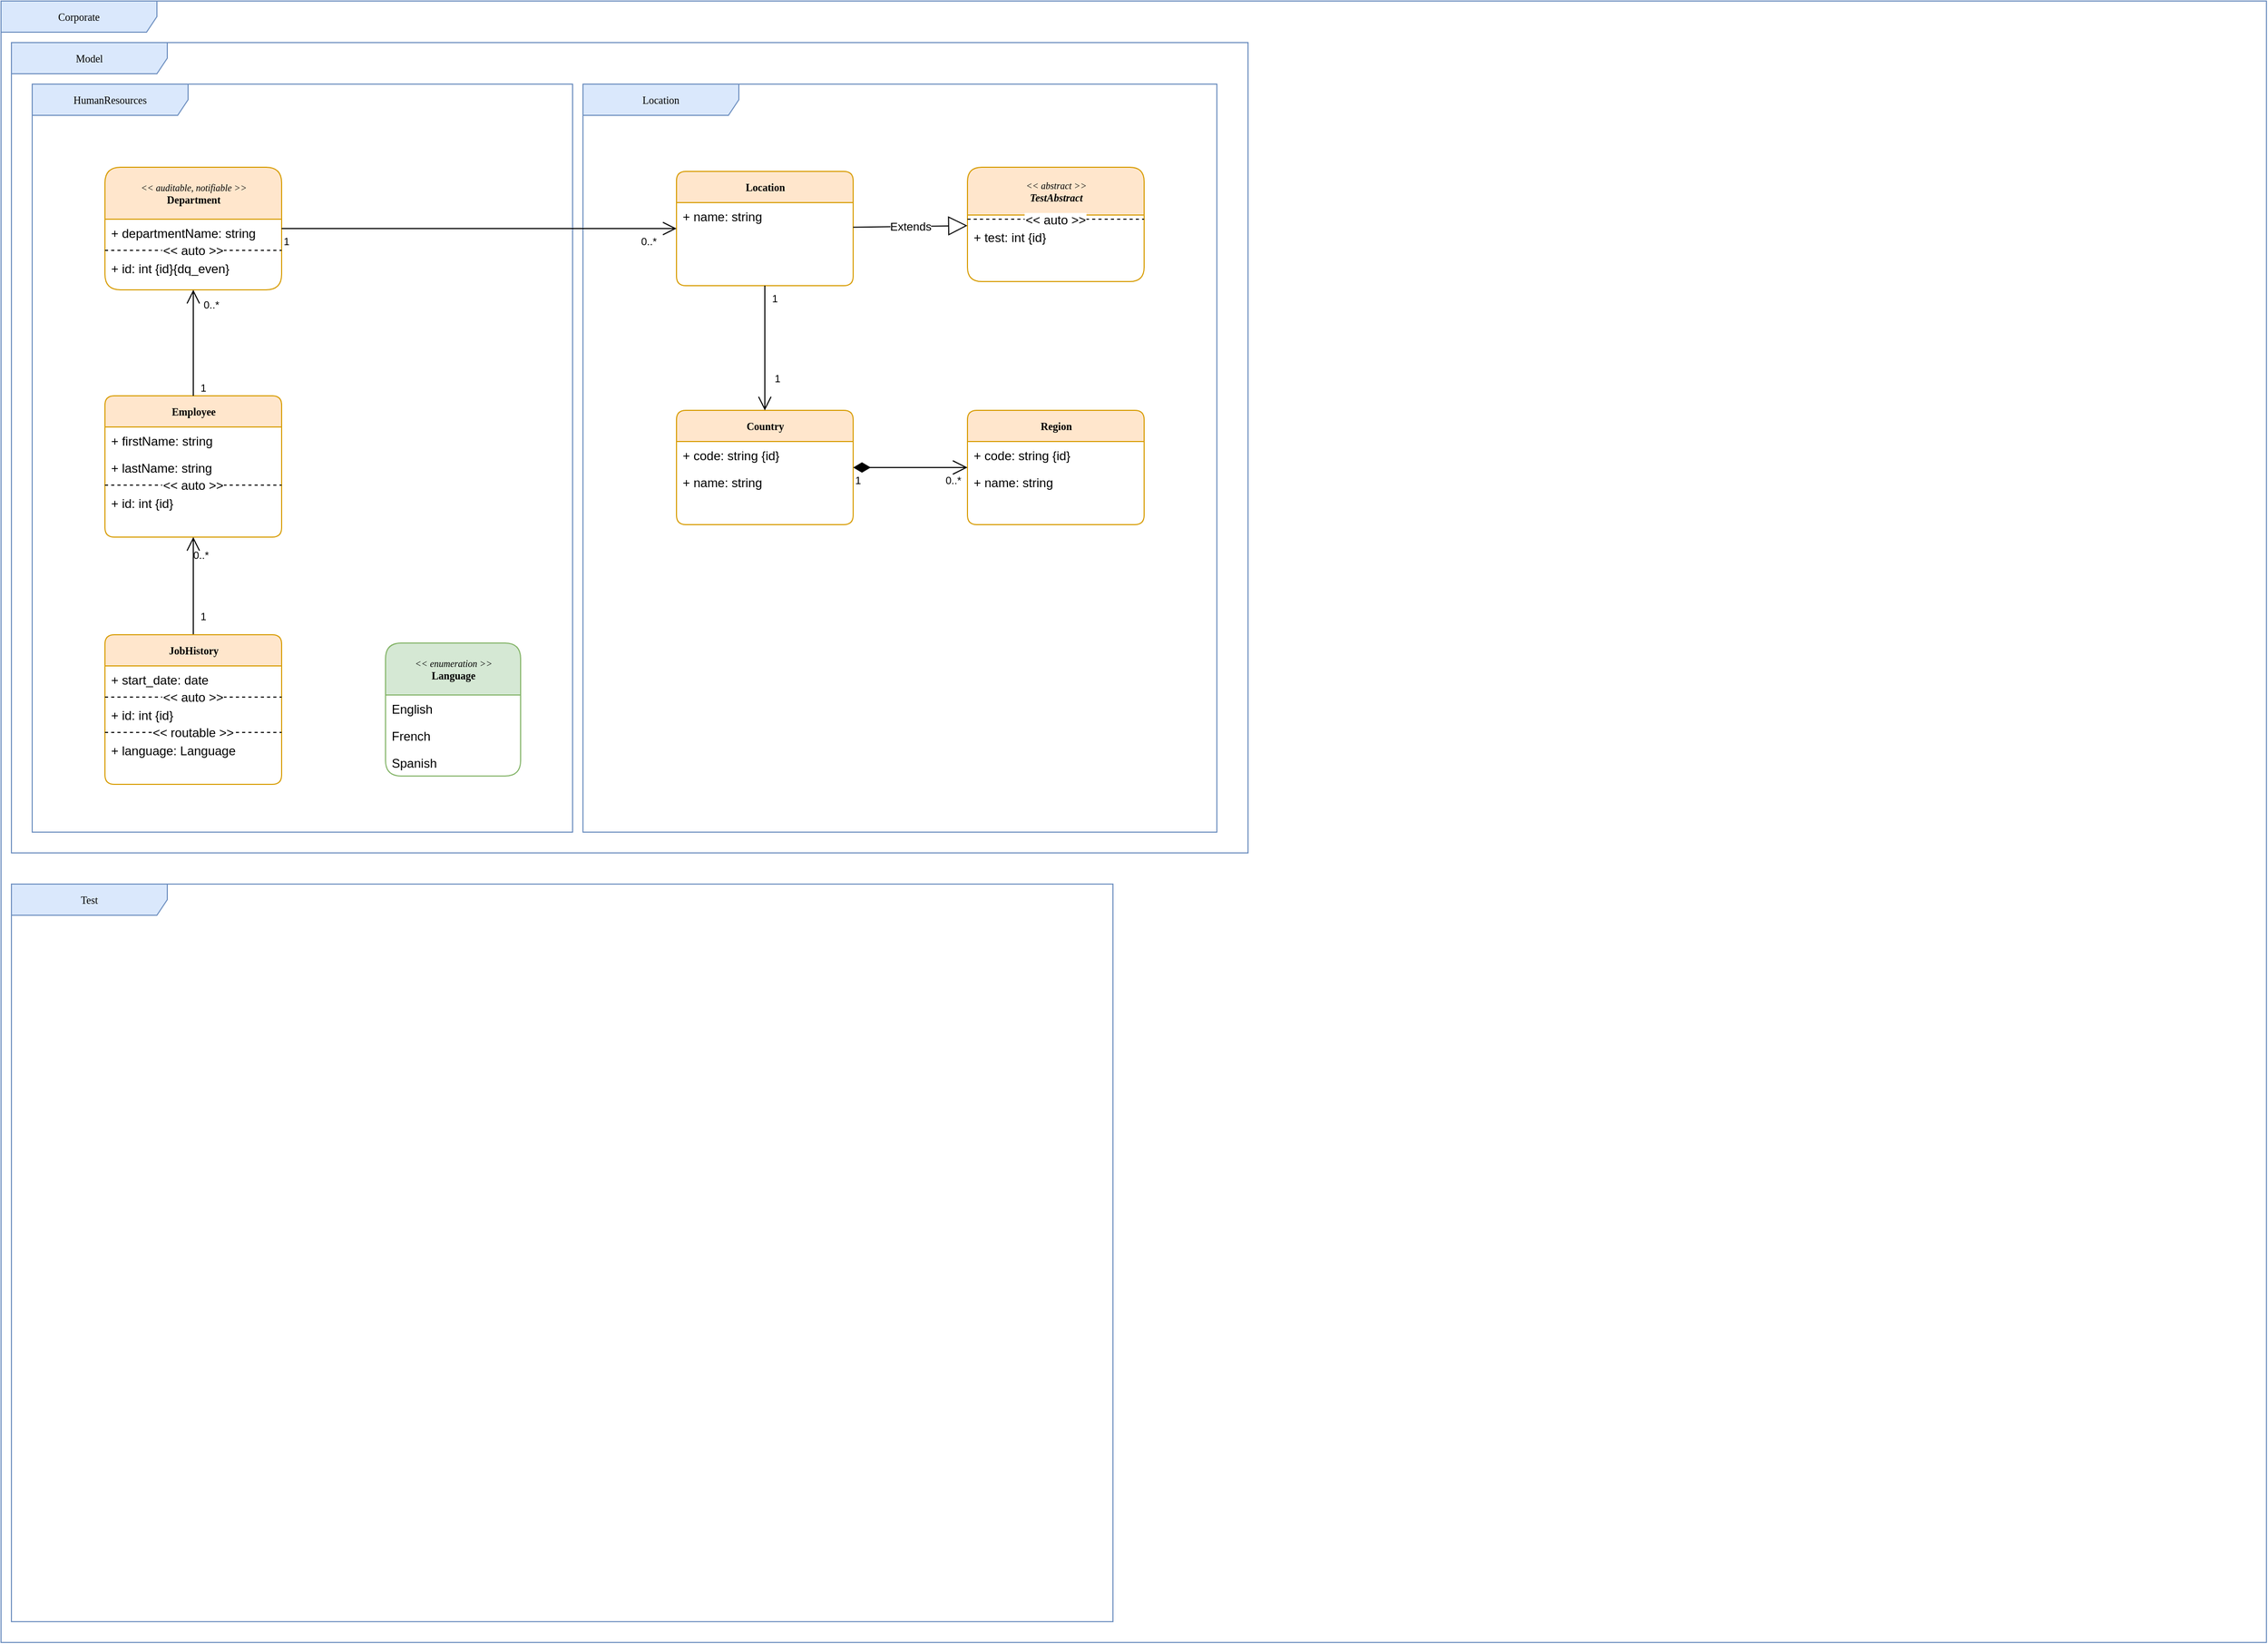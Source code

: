 <mxfile version="13.9.9" type="device"><diagram name="Page-1" id="c4acf3e9-155e-7222-9cf6-157b1a14988f"><mxGraphModel dx="1086" dy="926" grid="1" gridSize="10" guides="1" tooltips="1" connect="1" arrows="1" fold="1" page="0" pageScale="1" pageWidth="1100" pageHeight="850" background="#ffffff" math="0" shadow="0"><root><mxCell id="0"/><mxCell id="1" parent="0"/><object label="Corporate" UMLType="Package" id="3g-wcdet0zAriQwtyhlC-58"><mxCell style="shape=umlFrame;whiteSpace=wrap;html=1;rounded=0;shadow=0;comic=0;labelBackgroundColor=none;strokeWidth=1;fontFamily=Verdana;fontSize=10;align=center;editable=1;movable=0;width=150;height=30;dropTarget=1;container=1;recursiveResize=0;fillColor=#dae8fc;strokeColor=#6c8ebf;" parent="1" vertex="1"><mxGeometry x="10" y="10" width="2180" height="1580" as="geometry"><mxRectangle x="10" y="10" width="100" height="20" as="alternateBounds"/></mxGeometry></mxCell></object><object label="Model" UMLType="Package" id="3g-wcdet0zAriQwtyhlC-57"><mxCell style="shape=umlFrame;whiteSpace=wrap;html=1;rounded=0;shadow=0;comic=0;labelBackgroundColor=none;strokeWidth=1;fontFamily=Verdana;fontSize=10;align=center;editable=1;movable=0;width=150;height=30;dropTarget=1;container=1;recursiveResize=0;fillColor=#dae8fc;strokeColor=#6c8ebf;" parent="3g-wcdet0zAriQwtyhlC-58" vertex="1"><mxGeometry x="10" y="40" width="1190" height="780" as="geometry"><mxRectangle x="10" y="40" width="100" height="20" as="alternateBounds"/></mxGeometry></mxCell></object><object label="&lt;div&gt;HumanResources&lt;/div&gt;" UMLType="Package" id="17acba5748e5396b-1"><mxCell style="shape=umlFrame;whiteSpace=wrap;html=1;shadow=0;comic=0;labelBackgroundColor=none;strokeWidth=1;fontFamily=Verdana;fontSize=10;align=center;editable=1;movable=0;width=150;height=30;dropTarget=1;container=1;recursiveResize=0;fillColor=#dae8fc;strokeColor=#6c8ebf;rounded=1;connectable=0;" parent="3g-wcdet0zAriQwtyhlC-57" vertex="1"><mxGeometry x="20" y="40" width="520" height="720" as="geometry"><mxRectangle x="20" y="40" width="100" height="20" as="alternateBounds"/></mxGeometry></mxCell></object><object label="&lt;div&gt;&lt;font size=&quot;1&quot;&gt;&lt;i style=&quot;font-size: 9px&quot;&gt;&amp;lt;&amp;lt; auditable, notifiable &amp;gt;&amp;gt;&lt;/i&gt;&lt;/font&gt;&lt;br&gt;&lt;/div&gt;&lt;div&gt;&lt;b&gt;Department&lt;/b&gt;&lt;/div&gt;" UMLType="Class" id="17acba5748e5396b-20"><mxCell style="swimlane;html=1;fontStyle=0;childLayout=stackLayout;horizontal=1;startSize=50;fillColor=#ffe6cc;horizontalStack=0;resizeParent=1;resizeLast=0;collapsible=1;marginBottom=0;swimlaneFillColor=#ffffff;shadow=0;comic=0;labelBackgroundColor=none;strokeWidth=1;fontFamily=Verdana;fontSize=10;align=center;strokeColor=#d79b00;arcSize=10;rounded=1;" parent="17acba5748e5396b-1" vertex="1"><mxGeometry x="70" y="80" width="170" height="118" as="geometry"><mxRectangle x="70" y="80" width="100" height="50" as="alternateBounds"/></mxGeometry></mxCell></object><mxCell id="17acba5748e5396b-21" value="&lt;div&gt;+ departmentName: string&lt;/div&gt;" style="text;html=1;strokeColor=none;fillColor=none;align=left;verticalAlign=top;spacingLeft=4;spacingRight=4;whiteSpace=wrap;overflow=hidden;rotatable=0;points=[[0,0.5],[1,0.5]];portConstraint=eastwest;rounded=1;" parent="17acba5748e5396b-20" vertex="1"><mxGeometry y="50" width="170" height="26" as="geometry"/></mxCell><mxCell id="7UrE3CHdKnYvW7Xawwn1-23" value="&lt;&lt; auto &gt;&gt;" style="line;strokeWidth=1;fillColor=none;align=center;verticalAlign=middle;spacingTop=-1;spacingLeft=0;spacingRight=0;rotatable=0;labelPosition=center;points=[];portConstraint=eastwest;dashed=1;verticalLabelPosition=middle;perimeterSpacing=1;part=0;rounded=1;" parent="17acba5748e5396b-20" vertex="1"><mxGeometry y="76" width="170" height="8" as="geometry"/></mxCell><mxCell id="7UrE3CHdKnYvW7Xawwn1-26" value="&lt;div&gt;+ id: int {id}{dq_even}&lt;/div&gt;" style="text;html=1;strokeColor=none;fillColor=none;align=left;verticalAlign=top;spacingLeft=4;spacingRight=4;whiteSpace=wrap;overflow=hidden;rotatable=0;points=[[0,0.5],[1,0.5]];portConstraint=eastwest;rounded=1;" parent="17acba5748e5396b-20" vertex="1"><mxGeometry y="84" width="170" height="26" as="geometry"/></mxCell><object label="&lt;div&gt;&lt;b&gt;Employee&lt;/b&gt;&lt;/div&gt;" UMLType="Class" id="v5CykNyz_ZJ7UdN24oP3-2"><mxCell style="swimlane;html=1;fontStyle=0;childLayout=stackLayout;horizontal=1;startSize=30;fillColor=#ffe6cc;horizontalStack=0;resizeParent=1;resizeLast=0;collapsible=1;marginBottom=0;swimlaneFillColor=#ffffff;shadow=0;comic=0;labelBackgroundColor=none;strokeWidth=1;fontFamily=Verdana;fontSize=10;align=center;strokeColor=#d79b00;arcSize=10;rounded=1;" parent="17acba5748e5396b-1" vertex="1"><mxGeometry x="70" y="300" width="170" height="136" as="geometry"><mxRectangle x="260" y="80" width="100" height="50" as="alternateBounds"/></mxGeometry></mxCell></object><mxCell id="v5CykNyz_ZJ7UdN24oP3-3" value="&lt;div&gt;+ firstName: string&lt;/div&gt;" style="text;html=1;strokeColor=none;fillColor=none;align=left;verticalAlign=top;spacingLeft=4;spacingRight=4;whiteSpace=wrap;overflow=hidden;rotatable=0;points=[[0,0.5],[1,0.5]];portConstraint=eastwest;rounded=1;" parent="v5CykNyz_ZJ7UdN24oP3-2" vertex="1"><mxGeometry y="30" width="170" height="26" as="geometry"/></mxCell><mxCell id="v5CykNyz_ZJ7UdN24oP3-6" value="&lt;div&gt;+ lastName: string&lt;/div&gt;" style="text;html=1;strokeColor=none;fillColor=none;align=left;verticalAlign=top;spacingLeft=4;spacingRight=4;whiteSpace=wrap;overflow=hidden;rotatable=0;points=[[0,0.5],[1,0.5]];portConstraint=eastwest;rounded=1;" parent="v5CykNyz_ZJ7UdN24oP3-2" vertex="1"><mxGeometry y="56" width="170" height="26" as="geometry"/></mxCell><mxCell id="v5CykNyz_ZJ7UdN24oP3-4" value="&lt;&lt; auto &gt;&gt;" style="line;strokeWidth=1;fillColor=none;align=center;verticalAlign=middle;spacingTop=-1;spacingLeft=0;spacingRight=0;rotatable=0;labelPosition=center;points=[];portConstraint=eastwest;dashed=1;verticalLabelPosition=middle;perimeterSpacing=1;part=0;rounded=1;" parent="v5CykNyz_ZJ7UdN24oP3-2" vertex="1"><mxGeometry y="82" width="170" height="8" as="geometry"/></mxCell><mxCell id="v5CykNyz_ZJ7UdN24oP3-5" value="&lt;div&gt;+ id: int {id}&lt;/div&gt;" style="text;html=1;strokeColor=none;fillColor=none;align=left;verticalAlign=top;spacingLeft=4;spacingRight=4;whiteSpace=wrap;overflow=hidden;rotatable=0;points=[[0,0.5],[1,0.5]];portConstraint=eastwest;rounded=1;" parent="v5CykNyz_ZJ7UdN24oP3-2" vertex="1"><mxGeometry y="90" width="170" height="26" as="geometry"/></mxCell><object label="" UMLType="Association" id="X6_GDUgpjBKw1VpaA0fO-1"><mxCell style="verticalAlign=bottom;html=1;endArrow=open;edgeStyle=orthogonalEdgeStyle;comic=0;endFill=0;endSize=11;" parent="17acba5748e5396b-1" source="v5CykNyz_ZJ7UdN24oP3-2" target="17acba5748e5396b-20" edge="1"><mxGeometry relative="1" as="geometry"><mxPoint x="180" y="230" as="sourcePoint"/><mxPoint x="310" y="230" as="targetPoint"/></mxGeometry></mxCell></object><object label="1" UMLType="SourceMultiplicity" id="X6_GDUgpjBKw1VpaA0fO-2"><mxCell style="resizable=0;html=1;align=left;verticalAlign=top;labelBackgroundColor=none;fontSize=10;rounded=1;" parent="X6_GDUgpjBKw1VpaA0fO-1" connectable="0" vertex="1"><mxGeometry x="-1" relative="1" as="geometry"><mxPoint x="5" y="-20" as="offset"/></mxGeometry></mxCell></object><mxCell id="X6_GDUgpjBKw1VpaA0fO-3" value="" style="resizable=0;html=1;align=left;verticalAlign=bottom;labelBackgroundColor=none;fontSize=10;rounded=1;" parent="X6_GDUgpjBKw1VpaA0fO-1" connectable="0" vertex="1"><mxGeometry x="-1" relative="1" as="geometry"/></mxCell><object label="&lt;div&gt;0..*&lt;/div&gt;" UMLType="DestinationMultiplicity" id="X6_GDUgpjBKw1VpaA0fO-4"><mxCell style="resizable=0;html=1;align=right;verticalAlign=top;labelBackgroundColor=none;fontSize=10;rounded=1;" parent="X6_GDUgpjBKw1VpaA0fO-1" connectable="0" vertex="1"><mxGeometry x="0.9" relative="1" as="geometry"><mxPoint x="25" y="-3.2" as="offset"/></mxGeometry></mxCell></object><mxCell id="X6_GDUgpjBKw1VpaA0fO-5" value="" style="resizable=0;html=1;align=right;verticalAlign=bottom;labelBackgroundColor=none;fontSize=10;rounded=1;" parent="X6_GDUgpjBKw1VpaA0fO-1" connectable="0" vertex="1"><mxGeometry x="0.9" relative="1" as="geometry"/></mxCell><object label="" UMLType="Association" id="X6_GDUgpjBKw1VpaA0fO-6"><mxCell style="verticalAlign=bottom;html=1;endArrow=open;edgeStyle=orthogonalEdgeStyle;comic=0;endFill=0;endSize=11;" parent="17acba5748e5396b-1" source="v5CykNyz_ZJ7UdN24oP3-12" target="v5CykNyz_ZJ7UdN24oP3-2" edge="1"><mxGeometry relative="1" as="geometry"><mxPoint x="250" y="460" as="sourcePoint"/><mxPoint x="380" y="460" as="targetPoint"/></mxGeometry></mxCell></object><object label="1" UMLType="SourceMultiplicity" id="X6_GDUgpjBKw1VpaA0fO-7"><mxCell style="resizable=0;html=1;align=left;verticalAlign=top;labelBackgroundColor=none;fontSize=10;rounded=1;" parent="X6_GDUgpjBKw1VpaA0fO-6" connectable="0" vertex="1"><mxGeometry x="-1" relative="1" as="geometry"><mxPoint x="5" y="-30" as="offset"/></mxGeometry></mxCell></object><mxCell id="X6_GDUgpjBKw1VpaA0fO-8" value="" style="resizable=0;html=1;align=left;verticalAlign=bottom;labelBackgroundColor=none;fontSize=10;rounded=1;" parent="X6_GDUgpjBKw1VpaA0fO-6" connectable="0" vertex="1"><mxGeometry x="-1" relative="1" as="geometry"/></mxCell><object label="0..*" UMLType="DestinationMultiplicity" id="X6_GDUgpjBKw1VpaA0fO-9"><mxCell style="resizable=0;html=1;align=right;verticalAlign=top;labelBackgroundColor=none;fontSize=10;rounded=1;" parent="X6_GDUgpjBKw1VpaA0fO-6" connectable="0" vertex="1"><mxGeometry x="0.9" relative="1" as="geometry"><mxPoint x="15" as="offset"/></mxGeometry></mxCell></object><mxCell id="X6_GDUgpjBKw1VpaA0fO-10" value="" style="resizable=0;html=1;align=right;verticalAlign=bottom;labelBackgroundColor=none;fontSize=10;rounded=1;" parent="X6_GDUgpjBKw1VpaA0fO-6" connectable="0" vertex="1"><mxGeometry x="0.9" relative="1" as="geometry"/></mxCell><object label="&lt;div&gt;&lt;font size=&quot;1&quot;&gt;&lt;i style=&quot;font-size: 9px&quot;&gt;&amp;lt;&amp;lt; enumeration &amp;gt;&amp;gt;&lt;/i&gt;&lt;/font&gt;&lt;br&gt;&lt;/div&gt;&lt;div&gt;&lt;b&gt;Language&lt;/b&gt;&lt;/div&gt;" UMLType="Enumeration" id="v5CykNyz_ZJ7UdN24oP3-23"><mxCell style="swimlane;html=1;fontStyle=0;childLayout=stackLayout;horizontal=1;startSize=50;fillColor=#d5e8d4;horizontalStack=0;resizeParent=1;resizeLast=0;collapsible=1;marginBottom=0;swimlaneFillColor=#ffffff;shadow=0;comic=0;labelBackgroundColor=none;strokeWidth=1;fontFamily=Verdana;fontSize=10;align=center;strokeColor=#82b366;arcSize=10;rounded=1;" parent="17acba5748e5396b-1" vertex="1"><mxGeometry x="340" y="538" width="130" height="128" as="geometry"><mxRectangle x="260" y="80" width="100" height="50" as="alternateBounds"/></mxGeometry></mxCell></object><mxCell id="v5CykNyz_ZJ7UdN24oP3-24" value="English" style="text;html=1;strokeColor=none;fillColor=none;align=left;verticalAlign=top;spacingLeft=4;spacingRight=4;whiteSpace=wrap;overflow=hidden;rotatable=0;points=[[0,0.5],[1,0.5]];portConstraint=eastwest;rounded=1;" parent="v5CykNyz_ZJ7UdN24oP3-23" vertex="1"><mxGeometry y="50" width="130" height="26" as="geometry"/></mxCell><mxCell id="v5CykNyz_ZJ7UdN24oP3-27" value="French" style="text;html=1;strokeColor=none;fillColor=none;align=left;verticalAlign=top;spacingLeft=4;spacingRight=4;whiteSpace=wrap;overflow=hidden;rotatable=0;points=[[0,0.5],[1,0.5]];portConstraint=eastwest;rounded=1;" parent="v5CykNyz_ZJ7UdN24oP3-23" vertex="1"><mxGeometry y="76" width="130" height="26" as="geometry"/></mxCell><mxCell id="v5CykNyz_ZJ7UdN24oP3-28" value="Spanish" style="text;html=1;strokeColor=none;fillColor=none;align=left;verticalAlign=top;spacingLeft=4;spacingRight=4;whiteSpace=wrap;overflow=hidden;rotatable=0;points=[[0,0.5],[1,0.5]];portConstraint=eastwest;rounded=1;" parent="v5CykNyz_ZJ7UdN24oP3-23" vertex="1"><mxGeometry y="102" width="130" height="26" as="geometry"/></mxCell><object label="&lt;b&gt;JobHistory&lt;/b&gt;" UMLType="Class" id="v5CykNyz_ZJ7UdN24oP3-12"><mxCell style="swimlane;html=1;fontStyle=0;childLayout=stackLayout;horizontal=1;startSize=30;fillColor=#ffe6cc;horizontalStack=0;resizeParent=1;resizeLast=0;collapsible=1;marginBottom=0;swimlaneFillColor=#ffffff;shadow=0;comic=0;labelBackgroundColor=none;strokeWidth=1;fontFamily=Verdana;fontSize=10;align=center;strokeColor=#d79b00;arcSize=10;rounded=1;" parent="17acba5748e5396b-1" vertex="1"><mxGeometry x="70" y="530" width="170" height="144" as="geometry"><mxRectangle x="260" y="80" width="100" height="50" as="alternateBounds"/></mxGeometry></mxCell></object><mxCell id="v5CykNyz_ZJ7UdN24oP3-13" value="&lt;div&gt;+ start_date: date&lt;br&gt;&lt;/div&gt;" style="text;html=1;strokeColor=none;fillColor=none;align=left;verticalAlign=top;spacingLeft=4;spacingRight=4;whiteSpace=wrap;overflow=hidden;rotatable=0;points=[[0,0.5],[1,0.5]];portConstraint=eastwest;rounded=1;" parent="v5CykNyz_ZJ7UdN24oP3-12" vertex="1"><mxGeometry y="30" width="170" height="26" as="geometry"/></mxCell><mxCell id="v5CykNyz_ZJ7UdN24oP3-15" value="&lt;&lt; auto &gt;&gt;" style="line;strokeWidth=1;fillColor=none;align=center;verticalAlign=middle;spacingTop=-1;spacingLeft=0;spacingRight=0;rotatable=0;labelPosition=center;points=[];portConstraint=eastwest;dashed=1;verticalLabelPosition=middle;perimeterSpacing=1;part=0;rounded=1;" parent="v5CykNyz_ZJ7UdN24oP3-12" vertex="1"><mxGeometry y="56" width="170" height="8" as="geometry"/></mxCell><mxCell id="v5CykNyz_ZJ7UdN24oP3-16" value="&lt;div&gt;+ id: int {id}&lt;/div&gt;" style="text;html=1;strokeColor=none;fillColor=none;align=left;verticalAlign=top;spacingLeft=4;spacingRight=4;whiteSpace=wrap;overflow=hidden;rotatable=0;points=[[0,0.5],[1,0.5]];portConstraint=eastwest;rounded=1;" parent="v5CykNyz_ZJ7UdN24oP3-12" vertex="1"><mxGeometry y="64" width="170" height="26" as="geometry"/></mxCell><mxCell id="v5CykNyz_ZJ7UdN24oP3-22" value="&lt;&lt; routable &gt;&gt;" style="line;strokeWidth=1;fillColor=none;align=center;verticalAlign=middle;spacingTop=-1;spacingLeft=0;spacingRight=0;rotatable=0;labelPosition=center;points=[];portConstraint=eastwest;dashed=1;verticalLabelPosition=middle;perimeterSpacing=1;part=0;rounded=1;" parent="v5CykNyz_ZJ7UdN24oP3-12" vertex="1"><mxGeometry y="90" width="170" height="8" as="geometry"/></mxCell><mxCell id="v5CykNyz_ZJ7UdN24oP3-14" value="&lt;div&gt;+ language: Language&lt;/div&gt;" style="text;html=1;strokeColor=none;fillColor=none;align=left;verticalAlign=top;spacingLeft=4;spacingRight=4;whiteSpace=wrap;overflow=hidden;rotatable=0;points=[[0,0.5],[1,0.5]];portConstraint=eastwest;rounded=1;" parent="v5CykNyz_ZJ7UdN24oP3-12" vertex="1"><mxGeometry y="98" width="170" height="26" as="geometry"/></mxCell><object label="Location" UMLType="Package" id="3g-wcdet0zAriQwtyhlC-60"><mxCell style="shape=umlFrame;whiteSpace=wrap;html=1;rounded=0;shadow=0;comic=0;labelBackgroundColor=none;strokeWidth=1;fontFamily=Verdana;fontSize=10;align=center;editable=1;movable=0;width=150;height=30;dropTarget=1;container=1;recursiveResize=0;fillColor=#dae8fc;strokeColor=#6c8ebf;connectable=0;" parent="3g-wcdet0zAriQwtyhlC-57" vertex="1"><mxGeometry x="550" y="40" width="610" height="720" as="geometry"><mxRectangle x="550" y="40" width="100" height="20" as="alternateBounds"/></mxGeometry></mxCell></object><object label="&lt;div&gt;&lt;i&gt;&lt;font size=&quot;1&quot;&gt;&lt;i style=&quot;font-size: 9px&quot;&gt;&amp;lt;&amp;lt; abstract &amp;gt;&amp;gt;&lt;/i&gt;&lt;/font&gt;&lt;/i&gt;&lt;/div&gt;&lt;div&gt;&lt;b&gt;&lt;i&gt;TestAbstract&lt;/i&gt;&lt;/b&gt;&lt;/div&gt;" UMLType="Class" Abstract="True" id="7UrE3CHdKnYvW7Xawwn1-34"><mxCell style="swimlane;html=1;fontStyle=0;childLayout=stackLayout;horizontal=1;startSize=46;fillColor=#ffe6cc;horizontalStack=0;resizeParent=1;resizeLast=0;collapsible=1;marginBottom=0;swimlaneFillColor=#ffffff;shadow=0;comic=0;labelBackgroundColor=none;strokeWidth=1;fontFamily=Verdana;fontSize=10;align=center;strokeColor=#d79b00;arcSize=10;glass=0;sketch=0;rounded=1;" parent="3g-wcdet0zAriQwtyhlC-60" vertex="1"><mxGeometry x="370" y="80" width="170" height="110" as="geometry"><mxRectangle x="660" y="104" width="100" height="50" as="alternateBounds"/></mxGeometry></mxCell></object><mxCell id="7UrE3CHdKnYvW7Xawwn1-38" value="&lt;&lt; auto &gt;&gt;" style="line;strokeWidth=1;align=center;verticalAlign=middle;spacingTop=0;spacingLeft=0;spacingRight=0;rotatable=0;labelPosition=center;points=[];portConstraint=eastwest;dashed=1;verticalLabelPosition=middle;perimeterSpacing=0;part=0;spacingBottom=0;fillColor=none;labelPadding=0;rounded=1;" parent="7UrE3CHdKnYvW7Xawwn1-34" vertex="1"><mxGeometry y="46" width="170" height="8" as="geometry"/></mxCell><mxCell id="7UrE3CHdKnYvW7Xawwn1-35" value="&lt;div&gt;+ test: int {id}&lt;br&gt;&lt;/div&gt;" style="text;html=1;strokeColor=none;fillColor=none;align=left;verticalAlign=top;spacingLeft=4;spacingRight=4;whiteSpace=wrap;overflow=hidden;rotatable=0;points=[[0,0.5],[1,0.5]];portConstraint=eastwest;rounded=1;" parent="7UrE3CHdKnYvW7Xawwn1-34" vertex="1"><mxGeometry y="54" width="170" height="26" as="geometry"/></mxCell><object label="&lt;b&gt;Region&lt;/b&gt;" UMLType="Class" id="v5CykNyz_ZJ7UdN24oP3-31"><mxCell style="swimlane;html=1;fontStyle=0;childLayout=stackLayout;horizontal=1;startSize=30;fillColor=#ffe6cc;horizontalStack=0;resizeParent=1;resizeLast=0;collapsible=1;marginBottom=0;swimlaneFillColor=#ffffff;shadow=0;comic=0;labelBackgroundColor=none;strokeWidth=1;fontFamily=Verdana;fontSize=10;align=center;strokeColor=#d79b00;arcSize=10;rounded=1;" parent="3g-wcdet0zAriQwtyhlC-60" vertex="1"><mxGeometry x="370" y="314" width="170" height="110" as="geometry"><mxRectangle x="260" y="80" width="100" height="50" as="alternateBounds"/></mxGeometry></mxCell></object><mxCell id="v5CykNyz_ZJ7UdN24oP3-32" value="&lt;div&gt;+ code: string {id}&lt;br&gt;&lt;/div&gt;" style="text;html=1;strokeColor=none;fillColor=none;align=left;verticalAlign=top;spacingLeft=4;spacingRight=4;whiteSpace=wrap;overflow=hidden;rotatable=0;points=[[0,0.5],[1,0.5]];portConstraint=eastwest;rounded=1;" parent="v5CykNyz_ZJ7UdN24oP3-31" vertex="1"><mxGeometry y="30" width="170" height="26" as="geometry"/></mxCell><mxCell id="J1dhO8mJIdgBSNc3fBGT-20" value="&lt;div&gt;+ name: string&lt;br&gt;&lt;/div&gt;" style="text;html=1;strokeColor=none;fillColor=none;align=left;verticalAlign=top;spacingLeft=4;spacingRight=4;whiteSpace=wrap;overflow=hidden;rotatable=0;points=[[0,0.5],[1,0.5]];portConstraint=eastwest;rounded=1;" parent="v5CykNyz_ZJ7UdN24oP3-31" vertex="1"><mxGeometry y="56" width="170" height="26" as="geometry"/></mxCell><object label="&lt;b&gt;Country&lt;/b&gt;" UMLType="Class" id="v5CykNyz_ZJ7UdN24oP3-29"><mxCell style="swimlane;html=1;fontStyle=0;childLayout=stackLayout;horizontal=1;startSize=30;fillColor=#ffe6cc;horizontalStack=0;resizeParent=1;resizeLast=0;collapsible=1;marginBottom=0;swimlaneFillColor=#ffffff;shadow=0;comic=0;labelBackgroundColor=none;strokeWidth=1;fontFamily=Verdana;fontSize=10;align=center;strokeColor=#d79b00;arcSize=10;rounded=1;" parent="3g-wcdet0zAriQwtyhlC-60" vertex="1"><mxGeometry x="90" y="314" width="170" height="110" as="geometry"><mxRectangle x="260" y="80" width="100" height="50" as="alternateBounds"/></mxGeometry></mxCell></object><mxCell id="v5CykNyz_ZJ7UdN24oP3-30" value="&lt;div&gt;+ code: string {id}&lt;br&gt;&lt;/div&gt;" style="text;html=1;strokeColor=none;fillColor=none;align=left;verticalAlign=top;spacingLeft=4;spacingRight=4;whiteSpace=wrap;overflow=hidden;rotatable=0;points=[[0,0.5],[1,0.5]];portConstraint=eastwest;rounded=1;" parent="v5CykNyz_ZJ7UdN24oP3-29" vertex="1"><mxGeometry y="30" width="170" height="26" as="geometry"/></mxCell><mxCell id="J1dhO8mJIdgBSNc3fBGT-19" value="&lt;div&gt;+ name: string&lt;br&gt;&lt;/div&gt;" style="text;html=1;strokeColor=none;fillColor=none;align=left;verticalAlign=top;spacingLeft=4;spacingRight=4;whiteSpace=wrap;overflow=hidden;rotatable=0;points=[[0,0.5],[1,0.5]];portConstraint=eastwest;rounded=1;" parent="v5CykNyz_ZJ7UdN24oP3-29" vertex="1"><mxGeometry y="56" width="170" height="26" as="geometry"/></mxCell><object label="&lt;b&gt;Location&lt;/b&gt;" UMLType="Class" id="7UrE3CHdKnYvW7Xawwn1-30"><mxCell style="swimlane;html=1;fontStyle=0;childLayout=stackLayout;horizontal=1;startSize=30;fillColor=#ffe6cc;horizontalStack=0;resizeParent=1;resizeLast=0;collapsible=1;marginBottom=0;swimlaneFillColor=#ffffff;shadow=0;comic=0;labelBackgroundColor=none;strokeWidth=1;fontFamily=Verdana;fontSize=10;align=center;strokeColor=#d79b00;arcSize=10;rounded=1;" parent="3g-wcdet0zAriQwtyhlC-60" vertex="1"><mxGeometry x="90" y="84" width="170" height="110" as="geometry"><mxRectangle x="260" y="80" width="100" height="50" as="alternateBounds"/></mxGeometry></mxCell></object><mxCell id="7UrE3CHdKnYvW7Xawwn1-31" value="&lt;div&gt;+ name: string&lt;/div&gt;" style="text;html=1;strokeColor=none;fillColor=none;align=left;verticalAlign=top;spacingLeft=4;spacingRight=4;whiteSpace=wrap;overflow=hidden;rotatable=0;points=[[0,0.5],[1,0.5]];portConstraint=eastwest;rounded=1;" parent="7UrE3CHdKnYvW7Xawwn1-30" vertex="1"><mxGeometry y="30" width="170" height="26" as="geometry"/></mxCell><object label="" UMLType="Association" id="X6_GDUgpjBKw1VpaA0fO-11"><mxCell style="verticalAlign=bottom;html=1;endArrow=open;edgeStyle=orthogonalEdgeStyle;comic=0;endFill=0;endSize=11;" parent="3g-wcdet0zAriQwtyhlC-60" source="7UrE3CHdKnYvW7Xawwn1-30" target="v5CykNyz_ZJ7UdN24oP3-29" edge="1"><mxGeometry relative="1" as="geometry"><mxPoint x="-630" y="220" as="sourcePoint"/><mxPoint x="-500" y="220" as="targetPoint"/></mxGeometry></mxCell></object><object label="1" UMLType="SourceMultiplicity" id="X6_GDUgpjBKw1VpaA0fO-12"><mxCell style="resizable=0;html=1;align=left;verticalAlign=top;labelBackgroundColor=none;fontSize=10;rounded=1;" parent="X6_GDUgpjBKw1VpaA0fO-11" connectable="0" vertex="1"><mxGeometry x="-1" relative="1" as="geometry"><mxPoint x="5" as="offset"/></mxGeometry></mxCell></object><mxCell id="X6_GDUgpjBKw1VpaA0fO-13" value="" style="resizable=0;html=1;align=left;verticalAlign=bottom;labelBackgroundColor=none;fontSize=10;rounded=1;" parent="X6_GDUgpjBKw1VpaA0fO-11" connectable="0" vertex="1"><mxGeometry x="-1" relative="1" as="geometry"/></mxCell><object label="1" UMLType="DestinationMultiplicity" id="X6_GDUgpjBKw1VpaA0fO-14"><mxCell style="resizable=0;html=1;align=right;verticalAlign=top;labelBackgroundColor=none;fontSize=10;rounded=1;" parent="X6_GDUgpjBKw1VpaA0fO-11" connectable="0" vertex="1"><mxGeometry x="0.9" relative="1" as="geometry"><mxPoint x="15" y="-37.2" as="offset"/></mxGeometry></mxCell></object><mxCell id="X6_GDUgpjBKw1VpaA0fO-15" value="" style="resizable=0;html=1;align=right;verticalAlign=bottom;labelBackgroundColor=none;fontSize=10;rounded=1;" parent="X6_GDUgpjBKw1VpaA0fO-11" connectable="0" vertex="1"><mxGeometry x="0.9" relative="1" as="geometry"/></mxCell><object label="Extends" UMLType="Generalization" id="7UrE3CHdKnYvW7Xawwn1-39"><mxCell style="endArrow=block;endSize=16;endFill=0;html=1;" parent="3g-wcdet0zAriQwtyhlC-60" source="7UrE3CHdKnYvW7Xawwn1-30" target="7UrE3CHdKnYvW7Xawwn1-34" edge="1"><mxGeometry width="160" relative="1" as="geometry"><mxPoint x="-550" y="139" as="sourcePoint"/><mxPoint x="-450" y="139" as="targetPoint"/></mxGeometry></mxCell></object><object label="" UMLType="Composition" id="SW2VyTMtbaKjp7lGAawf-2"><mxCell style="endArrow=open;html=1;endSize=12;startArrow=diamondThin;startSize=14;startFill=1;edgeStyle=orthogonalEdgeStyle;align=left;verticalAlign=bottom;" edge="1" parent="3g-wcdet0zAriQwtyhlC-60" source="v5CykNyz_ZJ7UdN24oP3-29" target="v5CykNyz_ZJ7UdN24oP3-31"><mxGeometry relative="1" as="geometry"><mxPoint x="290" y="470" as="sourcePoint"/><mxPoint x="420" y="470" as="targetPoint"/></mxGeometry></mxCell></object><object label="1" UMLType="SourceMultiplicity" id="SW2VyTMtbaKjp7lGAawf-3"><mxCell style="resizable=0;html=1;align=left;verticalAlign=top;labelBackgroundColor=none;fontSize=10" connectable="0" vertex="1" parent="SW2VyTMtbaKjp7lGAawf-2"><mxGeometry x="-1" relative="1" as="geometry"/></mxCell></object><mxCell id="SW2VyTMtbaKjp7lGAawf-4" value="" style="resizable=0;html=1;align=left;verticalAlign=bottom;labelBackgroundColor=none;fontSize=10" connectable="0" vertex="1" parent="SW2VyTMtbaKjp7lGAawf-2"><mxGeometry x="-1" relative="1" as="geometry"/></mxCell><object label="&lt;div&gt;0..*&lt;/div&gt;" UMLType="DestinationMultiplicity" id="SW2VyTMtbaKjp7lGAawf-5"><mxCell style="resizable=0;html=1;align=right;verticalAlign=top;labelBackgroundColor=none;fontSize=10" connectable="0" vertex="1" parent="SW2VyTMtbaKjp7lGAawf-2"><mxGeometry x="0.9" relative="1" as="geometry"/></mxCell></object><mxCell id="SW2VyTMtbaKjp7lGAawf-6" value="" style="resizable=0;html=1;align=right;verticalAlign=bottom;labelBackgroundColor=none;fontSize=10" connectable="0" vertex="1" parent="SW2VyTMtbaKjp7lGAawf-2"><mxGeometry x="0.9" relative="1" as="geometry"/></mxCell><object label="" UMLType="Association" id="7UrE3CHdKnYvW7Xawwn1-13"><mxCell style="verticalAlign=bottom;html=1;endArrow=open;edgeStyle=orthogonalEdgeStyle;comic=0;endFill=0;endSize=11;" parent="3g-wcdet0zAriQwtyhlC-57" source="17acba5748e5396b-20" target="7UrE3CHdKnYvW7Xawwn1-30" edge="1"><mxGeometry relative="1" as="geometry"><mxPoint x="230" y="390" as="sourcePoint"/><mxPoint x="580" y="162" as="targetPoint"/></mxGeometry></mxCell></object><object label="1" UMLType="SourceMultiplicity" id="7UrE3CHdKnYvW7Xawwn1-14"><mxCell style="resizable=0;html=1;align=left;verticalAlign=top;labelBackgroundColor=none;fontSize=10;rounded=1;" parent="7UrE3CHdKnYvW7Xawwn1-13" connectable="0" vertex="1"><mxGeometry x="-1" relative="1" as="geometry"/></mxCell></object><mxCell id="7UrE3CHdKnYvW7Xawwn1-15" value="" style="resizable=0;html=1;align=left;verticalAlign=bottom;labelBackgroundColor=none;fontSize=10;rounded=1;" parent="7UrE3CHdKnYvW7Xawwn1-13" connectable="0" vertex="1"><mxGeometry x="-1" relative="1" as="geometry"/></mxCell><object label="&lt;div&gt;0..*&lt;/div&gt;" UMLType="DestinationMultiplicity" id="7UrE3CHdKnYvW7Xawwn1-16"><mxCell style="resizable=0;html=1;align=right;verticalAlign=top;labelBackgroundColor=none;fontSize=10;rounded=1;" parent="7UrE3CHdKnYvW7Xawwn1-13" connectable="0" vertex="1"><mxGeometry x="0.9" relative="1" as="geometry"/></mxCell></object><mxCell id="7UrE3CHdKnYvW7Xawwn1-17" value="" style="resizable=0;html=1;align=right;verticalAlign=bottom;labelBackgroundColor=none;fontSize=10;rounded=1;" parent="7UrE3CHdKnYvW7Xawwn1-13" connectable="0" vertex="1"><mxGeometry x="0.9" relative="1" as="geometry"/></mxCell><object label="Test" UMLType="Package" id="3g-wcdet0zAriQwtyhlC-59"><mxCell style="shape=umlFrame;whiteSpace=wrap;html=1;rounded=0;shadow=0;comic=0;labelBackgroundColor=none;strokeWidth=1;fontFamily=Verdana;fontSize=10;align=center;editable=1;movable=0;width=150;height=30;dropTarget=1;container=1;recursiveResize=0;fillColor=#dae8fc;strokeColor=#6c8ebf;" parent="3g-wcdet0zAriQwtyhlC-58" vertex="1"><mxGeometry x="10" y="850" width="1060" height="710" as="geometry"><mxRectangle x="10" y="860" width="100" height="20" as="alternateBounds"/></mxGeometry></mxCell></object></root></mxGraphModel></diagram></mxfile>